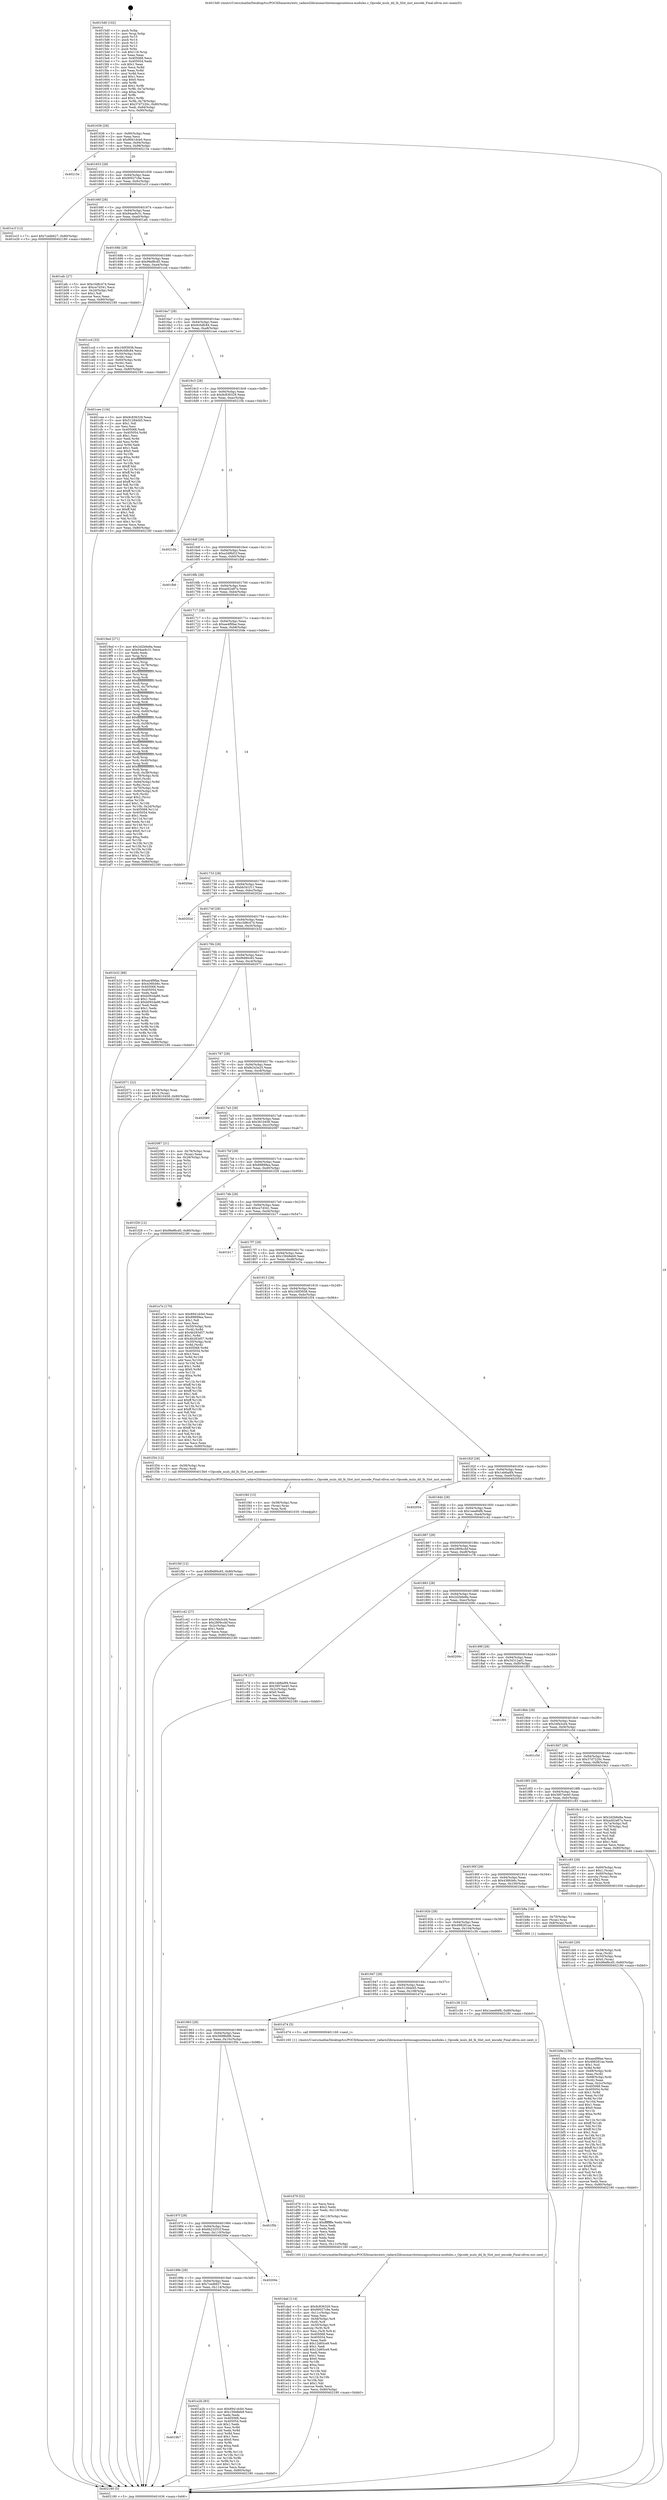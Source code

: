digraph "0x4015d0" {
  label = "0x4015d0 (/mnt/c/Users/mathe/Desktop/tcc/POCII/binaries/extr_radare2librasmarchxtensagnuxtensa-modules.c_Opcode_muls_dd_lh_Slot_inst_encode_Final-ollvm.out::main(0))"
  labelloc = "t"
  node[shape=record]

  Entry [label="",width=0.3,height=0.3,shape=circle,fillcolor=black,style=filled]
  "0x401636" [label="{
     0x401636 [29]\l
     | [instrs]\l
     &nbsp;&nbsp;0x401636 \<+3\>: mov -0x80(%rbp),%eax\l
     &nbsp;&nbsp;0x401639 \<+2\>: mov %eax,%ecx\l
     &nbsp;&nbsp;0x40163b \<+6\>: sub $0x8941dcb0,%ecx\l
     &nbsp;&nbsp;0x401641 \<+6\>: mov %eax,-0x94(%rbp)\l
     &nbsp;&nbsp;0x401647 \<+6\>: mov %ecx,-0x98(%rbp)\l
     &nbsp;&nbsp;0x40164d \<+6\>: je 000000000040215e \<main+0xb8e\>\l
  }"]
  "0x40215e" [label="{
     0x40215e\l
  }", style=dashed]
  "0x401653" [label="{
     0x401653 [28]\l
     | [instrs]\l
     &nbsp;&nbsp;0x401653 \<+5\>: jmp 0000000000401658 \<main+0x88\>\l
     &nbsp;&nbsp;0x401658 \<+6\>: mov -0x94(%rbp),%eax\l
     &nbsp;&nbsp;0x40165e \<+5\>: sub $0x90027c9e,%eax\l
     &nbsp;&nbsp;0x401663 \<+6\>: mov %eax,-0x9c(%rbp)\l
     &nbsp;&nbsp;0x401669 \<+6\>: je 0000000000401e1f \<main+0x84f\>\l
  }"]
  Exit [label="",width=0.3,height=0.3,shape=circle,fillcolor=black,style=filled,peripheries=2]
  "0x401e1f" [label="{
     0x401e1f [12]\l
     | [instrs]\l
     &nbsp;&nbsp;0x401e1f \<+7\>: movl $0x7cedb627,-0x80(%rbp)\l
     &nbsp;&nbsp;0x401e26 \<+5\>: jmp 0000000000402180 \<main+0xbb0\>\l
  }"]
  "0x40166f" [label="{
     0x40166f [28]\l
     | [instrs]\l
     &nbsp;&nbsp;0x40166f \<+5\>: jmp 0000000000401674 \<main+0xa4\>\l
     &nbsp;&nbsp;0x401674 \<+6\>: mov -0x94(%rbp),%eax\l
     &nbsp;&nbsp;0x40167a \<+5\>: sub $0x94ae9c31,%eax\l
     &nbsp;&nbsp;0x40167f \<+6\>: mov %eax,-0xa0(%rbp)\l
     &nbsp;&nbsp;0x401685 \<+6\>: je 0000000000401afc \<main+0x52c\>\l
  }"]
  "0x401f4f" [label="{
     0x401f4f [12]\l
     | [instrs]\l
     &nbsp;&nbsp;0x401f4f \<+7\>: movl $0xf9d90c65,-0x80(%rbp)\l
     &nbsp;&nbsp;0x401f56 \<+5\>: jmp 0000000000402180 \<main+0xbb0\>\l
  }"]
  "0x401afc" [label="{
     0x401afc [27]\l
     | [instrs]\l
     &nbsp;&nbsp;0x401afc \<+5\>: mov $0xc3d8c474,%eax\l
     &nbsp;&nbsp;0x401b01 \<+5\>: mov $0xce7d341,%ecx\l
     &nbsp;&nbsp;0x401b06 \<+3\>: mov -0x2d(%rbp),%dl\l
     &nbsp;&nbsp;0x401b09 \<+3\>: test $0x1,%dl\l
     &nbsp;&nbsp;0x401b0c \<+3\>: cmovne %ecx,%eax\l
     &nbsp;&nbsp;0x401b0f \<+3\>: mov %eax,-0x80(%rbp)\l
     &nbsp;&nbsp;0x401b12 \<+5\>: jmp 0000000000402180 \<main+0xbb0\>\l
  }"]
  "0x40168b" [label="{
     0x40168b [28]\l
     | [instrs]\l
     &nbsp;&nbsp;0x40168b \<+5\>: jmp 0000000000401690 \<main+0xc0\>\l
     &nbsp;&nbsp;0x401690 \<+6\>: mov -0x94(%rbp),%eax\l
     &nbsp;&nbsp;0x401696 \<+5\>: sub $0x96ef6cd5,%eax\l
     &nbsp;&nbsp;0x40169b \<+6\>: mov %eax,-0xa4(%rbp)\l
     &nbsp;&nbsp;0x4016a1 \<+6\>: je 0000000000401ccd \<main+0x6fd\>\l
  }"]
  "0x401f40" [label="{
     0x401f40 [15]\l
     | [instrs]\l
     &nbsp;&nbsp;0x401f40 \<+4\>: mov -0x58(%rbp),%rax\l
     &nbsp;&nbsp;0x401f44 \<+3\>: mov (%rax),%rax\l
     &nbsp;&nbsp;0x401f47 \<+3\>: mov %rax,%rdi\l
     &nbsp;&nbsp;0x401f4a \<+5\>: call 0000000000401030 \<free@plt\>\l
     | [calls]\l
     &nbsp;&nbsp;0x401030 \{1\} (unknown)\l
  }"]
  "0x401ccd" [label="{
     0x401ccd [33]\l
     | [instrs]\l
     &nbsp;&nbsp;0x401ccd \<+5\>: mov $0x160f3938,%eax\l
     &nbsp;&nbsp;0x401cd2 \<+5\>: mov $0x9c0dfc84,%ecx\l
     &nbsp;&nbsp;0x401cd7 \<+4\>: mov -0x50(%rbp),%rdx\l
     &nbsp;&nbsp;0x401cdb \<+2\>: mov (%rdx),%esi\l
     &nbsp;&nbsp;0x401cdd \<+4\>: mov -0x60(%rbp),%rdx\l
     &nbsp;&nbsp;0x401ce1 \<+2\>: cmp (%rdx),%esi\l
     &nbsp;&nbsp;0x401ce3 \<+3\>: cmovl %ecx,%eax\l
     &nbsp;&nbsp;0x401ce6 \<+3\>: mov %eax,-0x80(%rbp)\l
     &nbsp;&nbsp;0x401ce9 \<+5\>: jmp 0000000000402180 \<main+0xbb0\>\l
  }"]
  "0x4016a7" [label="{
     0x4016a7 [28]\l
     | [instrs]\l
     &nbsp;&nbsp;0x4016a7 \<+5\>: jmp 00000000004016ac \<main+0xdc\>\l
     &nbsp;&nbsp;0x4016ac \<+6\>: mov -0x94(%rbp),%eax\l
     &nbsp;&nbsp;0x4016b2 \<+5\>: sub $0x9c0dfc84,%eax\l
     &nbsp;&nbsp;0x4016b7 \<+6\>: mov %eax,-0xa8(%rbp)\l
     &nbsp;&nbsp;0x4016bd \<+6\>: je 0000000000401cee \<main+0x71e\>\l
  }"]
  "0x4019b7" [label="{
     0x4019b7\l
  }", style=dashed]
  "0x401cee" [label="{
     0x401cee [134]\l
     | [instrs]\l
     &nbsp;&nbsp;0x401cee \<+5\>: mov $0x9c836329,%eax\l
     &nbsp;&nbsp;0x401cf3 \<+5\>: mov $0x51284d45,%ecx\l
     &nbsp;&nbsp;0x401cf8 \<+2\>: mov $0x1,%dl\l
     &nbsp;&nbsp;0x401cfa \<+2\>: xor %esi,%esi\l
     &nbsp;&nbsp;0x401cfc \<+7\>: mov 0x405068,%edi\l
     &nbsp;&nbsp;0x401d03 \<+8\>: mov 0x405054,%r8d\l
     &nbsp;&nbsp;0x401d0b \<+3\>: sub $0x1,%esi\l
     &nbsp;&nbsp;0x401d0e \<+3\>: mov %edi,%r9d\l
     &nbsp;&nbsp;0x401d11 \<+3\>: add %esi,%r9d\l
     &nbsp;&nbsp;0x401d14 \<+4\>: imul %r9d,%edi\l
     &nbsp;&nbsp;0x401d18 \<+3\>: and $0x1,%edi\l
     &nbsp;&nbsp;0x401d1b \<+3\>: cmp $0x0,%edi\l
     &nbsp;&nbsp;0x401d1e \<+4\>: sete %r10b\l
     &nbsp;&nbsp;0x401d22 \<+4\>: cmp $0xa,%r8d\l
     &nbsp;&nbsp;0x401d26 \<+4\>: setl %r11b\l
     &nbsp;&nbsp;0x401d2a \<+3\>: mov %r10b,%bl\l
     &nbsp;&nbsp;0x401d2d \<+3\>: xor $0xff,%bl\l
     &nbsp;&nbsp;0x401d30 \<+3\>: mov %r11b,%r14b\l
     &nbsp;&nbsp;0x401d33 \<+4\>: xor $0xff,%r14b\l
     &nbsp;&nbsp;0x401d37 \<+3\>: xor $0x1,%dl\l
     &nbsp;&nbsp;0x401d3a \<+3\>: mov %bl,%r15b\l
     &nbsp;&nbsp;0x401d3d \<+4\>: and $0xff,%r15b\l
     &nbsp;&nbsp;0x401d41 \<+3\>: and %dl,%r10b\l
     &nbsp;&nbsp;0x401d44 \<+3\>: mov %r14b,%r12b\l
     &nbsp;&nbsp;0x401d47 \<+4\>: and $0xff,%r12b\l
     &nbsp;&nbsp;0x401d4b \<+3\>: and %dl,%r11b\l
     &nbsp;&nbsp;0x401d4e \<+3\>: or %r10b,%r15b\l
     &nbsp;&nbsp;0x401d51 \<+3\>: or %r11b,%r12b\l
     &nbsp;&nbsp;0x401d54 \<+3\>: xor %r12b,%r15b\l
     &nbsp;&nbsp;0x401d57 \<+3\>: or %r14b,%bl\l
     &nbsp;&nbsp;0x401d5a \<+3\>: xor $0xff,%bl\l
     &nbsp;&nbsp;0x401d5d \<+3\>: or $0x1,%dl\l
     &nbsp;&nbsp;0x401d60 \<+2\>: and %dl,%bl\l
     &nbsp;&nbsp;0x401d62 \<+3\>: or %bl,%r15b\l
     &nbsp;&nbsp;0x401d65 \<+4\>: test $0x1,%r15b\l
     &nbsp;&nbsp;0x401d69 \<+3\>: cmovne %ecx,%eax\l
     &nbsp;&nbsp;0x401d6c \<+3\>: mov %eax,-0x80(%rbp)\l
     &nbsp;&nbsp;0x401d6f \<+5\>: jmp 0000000000402180 \<main+0xbb0\>\l
  }"]
  "0x4016c3" [label="{
     0x4016c3 [28]\l
     | [instrs]\l
     &nbsp;&nbsp;0x4016c3 \<+5\>: jmp 00000000004016c8 \<main+0xf8\>\l
     &nbsp;&nbsp;0x4016c8 \<+6\>: mov -0x94(%rbp),%eax\l
     &nbsp;&nbsp;0x4016ce \<+5\>: sub $0x9c836329,%eax\l
     &nbsp;&nbsp;0x4016d3 \<+6\>: mov %eax,-0xac(%rbp)\l
     &nbsp;&nbsp;0x4016d9 \<+6\>: je 000000000040210b \<main+0xb3b\>\l
  }"]
  "0x401e2b" [label="{
     0x401e2b [83]\l
     | [instrs]\l
     &nbsp;&nbsp;0x401e2b \<+5\>: mov $0x8941dcb0,%eax\l
     &nbsp;&nbsp;0x401e30 \<+5\>: mov $0x15848eb9,%ecx\l
     &nbsp;&nbsp;0x401e35 \<+2\>: xor %edx,%edx\l
     &nbsp;&nbsp;0x401e37 \<+7\>: mov 0x405068,%esi\l
     &nbsp;&nbsp;0x401e3e \<+7\>: mov 0x405054,%edi\l
     &nbsp;&nbsp;0x401e45 \<+3\>: sub $0x1,%edx\l
     &nbsp;&nbsp;0x401e48 \<+3\>: mov %esi,%r8d\l
     &nbsp;&nbsp;0x401e4b \<+3\>: add %edx,%r8d\l
     &nbsp;&nbsp;0x401e4e \<+4\>: imul %r8d,%esi\l
     &nbsp;&nbsp;0x401e52 \<+3\>: and $0x1,%esi\l
     &nbsp;&nbsp;0x401e55 \<+3\>: cmp $0x0,%esi\l
     &nbsp;&nbsp;0x401e58 \<+4\>: sete %r9b\l
     &nbsp;&nbsp;0x401e5c \<+3\>: cmp $0xa,%edi\l
     &nbsp;&nbsp;0x401e5f \<+4\>: setl %r10b\l
     &nbsp;&nbsp;0x401e63 \<+3\>: mov %r9b,%r11b\l
     &nbsp;&nbsp;0x401e66 \<+3\>: and %r10b,%r11b\l
     &nbsp;&nbsp;0x401e69 \<+3\>: xor %r10b,%r9b\l
     &nbsp;&nbsp;0x401e6c \<+3\>: or %r9b,%r11b\l
     &nbsp;&nbsp;0x401e6f \<+4\>: test $0x1,%r11b\l
     &nbsp;&nbsp;0x401e73 \<+3\>: cmovne %ecx,%eax\l
     &nbsp;&nbsp;0x401e76 \<+3\>: mov %eax,-0x80(%rbp)\l
     &nbsp;&nbsp;0x401e79 \<+5\>: jmp 0000000000402180 \<main+0xbb0\>\l
  }"]
  "0x40210b" [label="{
     0x40210b\l
  }", style=dashed]
  "0x4016df" [label="{
     0x4016df [28]\l
     | [instrs]\l
     &nbsp;&nbsp;0x4016df \<+5\>: jmp 00000000004016e4 \<main+0x114\>\l
     &nbsp;&nbsp;0x4016e4 \<+6\>: mov -0x94(%rbp),%eax\l
     &nbsp;&nbsp;0x4016ea \<+5\>: sub $0xa3d9bf1f,%eax\l
     &nbsp;&nbsp;0x4016ef \<+6\>: mov %eax,-0xb0(%rbp)\l
     &nbsp;&nbsp;0x4016f5 \<+6\>: je 0000000000401fb6 \<main+0x9e6\>\l
  }"]
  "0x40199b" [label="{
     0x40199b [28]\l
     | [instrs]\l
     &nbsp;&nbsp;0x40199b \<+5\>: jmp 00000000004019a0 \<main+0x3d0\>\l
     &nbsp;&nbsp;0x4019a0 \<+6\>: mov -0x94(%rbp),%eax\l
     &nbsp;&nbsp;0x4019a6 \<+5\>: sub $0x7cedb627,%eax\l
     &nbsp;&nbsp;0x4019ab \<+6\>: mov %eax,-0x114(%rbp)\l
     &nbsp;&nbsp;0x4019b1 \<+6\>: je 0000000000401e2b \<main+0x85b\>\l
  }"]
  "0x401fb6" [label="{
     0x401fb6\l
  }", style=dashed]
  "0x4016fb" [label="{
     0x4016fb [28]\l
     | [instrs]\l
     &nbsp;&nbsp;0x4016fb \<+5\>: jmp 0000000000401700 \<main+0x130\>\l
     &nbsp;&nbsp;0x401700 \<+6\>: mov -0x94(%rbp),%eax\l
     &nbsp;&nbsp;0x401706 \<+5\>: sub $0xad42a87a,%eax\l
     &nbsp;&nbsp;0x40170b \<+6\>: mov %eax,-0xb4(%rbp)\l
     &nbsp;&nbsp;0x401711 \<+6\>: je 00000000004019ed \<main+0x41d\>\l
  }"]
  "0x40200e" [label="{
     0x40200e\l
  }", style=dashed]
  "0x4019ed" [label="{
     0x4019ed [271]\l
     | [instrs]\l
     &nbsp;&nbsp;0x4019ed \<+5\>: mov $0x2d2b6e8a,%eax\l
     &nbsp;&nbsp;0x4019f2 \<+5\>: mov $0x94ae9c31,%ecx\l
     &nbsp;&nbsp;0x4019f7 \<+2\>: xor %edx,%edx\l
     &nbsp;&nbsp;0x4019f9 \<+3\>: mov %rsp,%rsi\l
     &nbsp;&nbsp;0x4019fc \<+4\>: add $0xfffffffffffffff0,%rsi\l
     &nbsp;&nbsp;0x401a00 \<+3\>: mov %rsi,%rsp\l
     &nbsp;&nbsp;0x401a03 \<+4\>: mov %rsi,-0x78(%rbp)\l
     &nbsp;&nbsp;0x401a07 \<+3\>: mov %rsp,%rsi\l
     &nbsp;&nbsp;0x401a0a \<+4\>: add $0xfffffffffffffff0,%rsi\l
     &nbsp;&nbsp;0x401a0e \<+3\>: mov %rsi,%rsp\l
     &nbsp;&nbsp;0x401a11 \<+3\>: mov %rsp,%rdi\l
     &nbsp;&nbsp;0x401a14 \<+4\>: add $0xfffffffffffffff0,%rdi\l
     &nbsp;&nbsp;0x401a18 \<+3\>: mov %rdi,%rsp\l
     &nbsp;&nbsp;0x401a1b \<+4\>: mov %rdi,-0x70(%rbp)\l
     &nbsp;&nbsp;0x401a1f \<+3\>: mov %rsp,%rdi\l
     &nbsp;&nbsp;0x401a22 \<+4\>: add $0xfffffffffffffff0,%rdi\l
     &nbsp;&nbsp;0x401a26 \<+3\>: mov %rdi,%rsp\l
     &nbsp;&nbsp;0x401a29 \<+4\>: mov %rdi,-0x68(%rbp)\l
     &nbsp;&nbsp;0x401a2d \<+3\>: mov %rsp,%rdi\l
     &nbsp;&nbsp;0x401a30 \<+4\>: add $0xfffffffffffffff0,%rdi\l
     &nbsp;&nbsp;0x401a34 \<+3\>: mov %rdi,%rsp\l
     &nbsp;&nbsp;0x401a37 \<+4\>: mov %rdi,-0x60(%rbp)\l
     &nbsp;&nbsp;0x401a3b \<+3\>: mov %rsp,%rdi\l
     &nbsp;&nbsp;0x401a3e \<+4\>: add $0xfffffffffffffff0,%rdi\l
     &nbsp;&nbsp;0x401a42 \<+3\>: mov %rdi,%rsp\l
     &nbsp;&nbsp;0x401a45 \<+4\>: mov %rdi,-0x58(%rbp)\l
     &nbsp;&nbsp;0x401a49 \<+3\>: mov %rsp,%rdi\l
     &nbsp;&nbsp;0x401a4c \<+4\>: add $0xfffffffffffffff0,%rdi\l
     &nbsp;&nbsp;0x401a50 \<+3\>: mov %rdi,%rsp\l
     &nbsp;&nbsp;0x401a53 \<+4\>: mov %rdi,-0x50(%rbp)\l
     &nbsp;&nbsp;0x401a57 \<+3\>: mov %rsp,%rdi\l
     &nbsp;&nbsp;0x401a5a \<+4\>: add $0xfffffffffffffff0,%rdi\l
     &nbsp;&nbsp;0x401a5e \<+3\>: mov %rdi,%rsp\l
     &nbsp;&nbsp;0x401a61 \<+4\>: mov %rdi,-0x48(%rbp)\l
     &nbsp;&nbsp;0x401a65 \<+3\>: mov %rsp,%rdi\l
     &nbsp;&nbsp;0x401a68 \<+4\>: add $0xfffffffffffffff0,%rdi\l
     &nbsp;&nbsp;0x401a6c \<+3\>: mov %rdi,%rsp\l
     &nbsp;&nbsp;0x401a6f \<+4\>: mov %rdi,-0x40(%rbp)\l
     &nbsp;&nbsp;0x401a73 \<+3\>: mov %rsp,%rdi\l
     &nbsp;&nbsp;0x401a76 \<+4\>: add $0xfffffffffffffff0,%rdi\l
     &nbsp;&nbsp;0x401a7a \<+3\>: mov %rdi,%rsp\l
     &nbsp;&nbsp;0x401a7d \<+4\>: mov %rdi,-0x38(%rbp)\l
     &nbsp;&nbsp;0x401a81 \<+4\>: mov -0x78(%rbp),%rdi\l
     &nbsp;&nbsp;0x401a85 \<+6\>: movl $0x0,(%rdi)\l
     &nbsp;&nbsp;0x401a8b \<+7\>: mov -0x84(%rbp),%r8d\l
     &nbsp;&nbsp;0x401a92 \<+3\>: mov %r8d,(%rsi)\l
     &nbsp;&nbsp;0x401a95 \<+4\>: mov -0x70(%rbp),%rdi\l
     &nbsp;&nbsp;0x401a99 \<+7\>: mov -0x90(%rbp),%r9\l
     &nbsp;&nbsp;0x401aa0 \<+3\>: mov %r9,(%rdi)\l
     &nbsp;&nbsp;0x401aa3 \<+3\>: cmpl $0x2,(%rsi)\l
     &nbsp;&nbsp;0x401aa6 \<+4\>: setne %r10b\l
     &nbsp;&nbsp;0x401aaa \<+4\>: and $0x1,%r10b\l
     &nbsp;&nbsp;0x401aae \<+4\>: mov %r10b,-0x2d(%rbp)\l
     &nbsp;&nbsp;0x401ab2 \<+8\>: mov 0x405068,%r11d\l
     &nbsp;&nbsp;0x401aba \<+7\>: mov 0x405054,%ebx\l
     &nbsp;&nbsp;0x401ac1 \<+3\>: sub $0x1,%edx\l
     &nbsp;&nbsp;0x401ac4 \<+3\>: mov %r11d,%r14d\l
     &nbsp;&nbsp;0x401ac7 \<+3\>: add %edx,%r14d\l
     &nbsp;&nbsp;0x401aca \<+4\>: imul %r14d,%r11d\l
     &nbsp;&nbsp;0x401ace \<+4\>: and $0x1,%r11d\l
     &nbsp;&nbsp;0x401ad2 \<+4\>: cmp $0x0,%r11d\l
     &nbsp;&nbsp;0x401ad6 \<+4\>: sete %r10b\l
     &nbsp;&nbsp;0x401ada \<+3\>: cmp $0xa,%ebx\l
     &nbsp;&nbsp;0x401add \<+4\>: setl %r15b\l
     &nbsp;&nbsp;0x401ae1 \<+3\>: mov %r10b,%r12b\l
     &nbsp;&nbsp;0x401ae4 \<+3\>: and %r15b,%r12b\l
     &nbsp;&nbsp;0x401ae7 \<+3\>: xor %r15b,%r10b\l
     &nbsp;&nbsp;0x401aea \<+3\>: or %r10b,%r12b\l
     &nbsp;&nbsp;0x401aed \<+4\>: test $0x1,%r12b\l
     &nbsp;&nbsp;0x401af1 \<+3\>: cmovne %ecx,%eax\l
     &nbsp;&nbsp;0x401af4 \<+3\>: mov %eax,-0x80(%rbp)\l
     &nbsp;&nbsp;0x401af7 \<+5\>: jmp 0000000000402180 \<main+0xbb0\>\l
  }"]
  "0x401717" [label="{
     0x401717 [28]\l
     | [instrs]\l
     &nbsp;&nbsp;0x401717 \<+5\>: jmp 000000000040171c \<main+0x14c\>\l
     &nbsp;&nbsp;0x40171c \<+6\>: mov -0x94(%rbp),%eax\l
     &nbsp;&nbsp;0x401722 \<+5\>: sub $0xae4f9fae,%eax\l
     &nbsp;&nbsp;0x401727 \<+6\>: mov %eax,-0xb8(%rbp)\l
     &nbsp;&nbsp;0x40172d \<+6\>: je 00000000004020de \<main+0xb0e\>\l
  }"]
  "0x40197f" [label="{
     0x40197f [28]\l
     | [instrs]\l
     &nbsp;&nbsp;0x40197f \<+5\>: jmp 0000000000401984 \<main+0x3b4\>\l
     &nbsp;&nbsp;0x401984 \<+6\>: mov -0x94(%rbp),%eax\l
     &nbsp;&nbsp;0x40198a \<+5\>: sub $0x6b23251f,%eax\l
     &nbsp;&nbsp;0x40198f \<+6\>: mov %eax,-0x110(%rbp)\l
     &nbsp;&nbsp;0x401995 \<+6\>: je 000000000040200e \<main+0xa3e\>\l
  }"]
  "0x4020de" [label="{
     0x4020de\l
  }", style=dashed]
  "0x401733" [label="{
     0x401733 [28]\l
     | [instrs]\l
     &nbsp;&nbsp;0x401733 \<+5\>: jmp 0000000000401738 \<main+0x168\>\l
     &nbsp;&nbsp;0x401738 \<+6\>: mov -0x94(%rbp),%eax\l
     &nbsp;&nbsp;0x40173e \<+5\>: sub $0xbb341f11,%eax\l
     &nbsp;&nbsp;0x401743 \<+6\>: mov %eax,-0xbc(%rbp)\l
     &nbsp;&nbsp;0x401749 \<+6\>: je 000000000040202d \<main+0xa5d\>\l
  }"]
  "0x401f5b" [label="{
     0x401f5b\l
  }", style=dashed]
  "0x40202d" [label="{
     0x40202d\l
  }", style=dashed]
  "0x40174f" [label="{
     0x40174f [28]\l
     | [instrs]\l
     &nbsp;&nbsp;0x40174f \<+5\>: jmp 0000000000401754 \<main+0x184\>\l
     &nbsp;&nbsp;0x401754 \<+6\>: mov -0x94(%rbp),%eax\l
     &nbsp;&nbsp;0x40175a \<+5\>: sub $0xc3d8c474,%eax\l
     &nbsp;&nbsp;0x40175f \<+6\>: mov %eax,-0xc0(%rbp)\l
     &nbsp;&nbsp;0x401765 \<+6\>: je 0000000000401b32 \<main+0x562\>\l
  }"]
  "0x401dad" [label="{
     0x401dad [114]\l
     | [instrs]\l
     &nbsp;&nbsp;0x401dad \<+5\>: mov $0x9c836329,%ecx\l
     &nbsp;&nbsp;0x401db2 \<+5\>: mov $0x90027c9e,%edx\l
     &nbsp;&nbsp;0x401db7 \<+6\>: mov -0x11c(%rbp),%esi\l
     &nbsp;&nbsp;0x401dbd \<+3\>: imul %eax,%esi\l
     &nbsp;&nbsp;0x401dc0 \<+4\>: mov -0x58(%rbp),%r8\l
     &nbsp;&nbsp;0x401dc4 \<+3\>: mov (%r8),%r8\l
     &nbsp;&nbsp;0x401dc7 \<+4\>: mov -0x50(%rbp),%r9\l
     &nbsp;&nbsp;0x401dcb \<+3\>: movslq (%r9),%r9\l
     &nbsp;&nbsp;0x401dce \<+4\>: mov %esi,(%r8,%r9,4)\l
     &nbsp;&nbsp;0x401dd2 \<+7\>: mov 0x405068,%eax\l
     &nbsp;&nbsp;0x401dd9 \<+7\>: mov 0x405054,%esi\l
     &nbsp;&nbsp;0x401de0 \<+2\>: mov %eax,%edi\l
     &nbsp;&nbsp;0x401de2 \<+6\>: sub $0x12d65ce9,%edi\l
     &nbsp;&nbsp;0x401de8 \<+3\>: sub $0x1,%edi\l
     &nbsp;&nbsp;0x401deb \<+6\>: add $0x12d65ce9,%edi\l
     &nbsp;&nbsp;0x401df1 \<+3\>: imul %edi,%eax\l
     &nbsp;&nbsp;0x401df4 \<+3\>: and $0x1,%eax\l
     &nbsp;&nbsp;0x401df7 \<+3\>: cmp $0x0,%eax\l
     &nbsp;&nbsp;0x401dfa \<+4\>: sete %r10b\l
     &nbsp;&nbsp;0x401dfe \<+3\>: cmp $0xa,%esi\l
     &nbsp;&nbsp;0x401e01 \<+4\>: setl %r11b\l
     &nbsp;&nbsp;0x401e05 \<+3\>: mov %r10b,%bl\l
     &nbsp;&nbsp;0x401e08 \<+3\>: and %r11b,%bl\l
     &nbsp;&nbsp;0x401e0b \<+3\>: xor %r11b,%r10b\l
     &nbsp;&nbsp;0x401e0e \<+3\>: or %r10b,%bl\l
     &nbsp;&nbsp;0x401e11 \<+3\>: test $0x1,%bl\l
     &nbsp;&nbsp;0x401e14 \<+3\>: cmovne %edx,%ecx\l
     &nbsp;&nbsp;0x401e17 \<+3\>: mov %ecx,-0x80(%rbp)\l
     &nbsp;&nbsp;0x401e1a \<+5\>: jmp 0000000000402180 \<main+0xbb0\>\l
  }"]
  "0x401b32" [label="{
     0x401b32 [88]\l
     | [instrs]\l
     &nbsp;&nbsp;0x401b32 \<+5\>: mov $0xae4f9fae,%eax\l
     &nbsp;&nbsp;0x401b37 \<+5\>: mov $0x436fcb6c,%ecx\l
     &nbsp;&nbsp;0x401b3c \<+7\>: mov 0x405068,%edx\l
     &nbsp;&nbsp;0x401b43 \<+7\>: mov 0x405054,%esi\l
     &nbsp;&nbsp;0x401b4a \<+2\>: mov %edx,%edi\l
     &nbsp;&nbsp;0x401b4c \<+6\>: add $0xb092da96,%edi\l
     &nbsp;&nbsp;0x401b52 \<+3\>: sub $0x1,%edi\l
     &nbsp;&nbsp;0x401b55 \<+6\>: sub $0xb092da96,%edi\l
     &nbsp;&nbsp;0x401b5b \<+3\>: imul %edi,%edx\l
     &nbsp;&nbsp;0x401b5e \<+3\>: and $0x1,%edx\l
     &nbsp;&nbsp;0x401b61 \<+3\>: cmp $0x0,%edx\l
     &nbsp;&nbsp;0x401b64 \<+4\>: sete %r8b\l
     &nbsp;&nbsp;0x401b68 \<+3\>: cmp $0xa,%esi\l
     &nbsp;&nbsp;0x401b6b \<+4\>: setl %r9b\l
     &nbsp;&nbsp;0x401b6f \<+3\>: mov %r8b,%r10b\l
     &nbsp;&nbsp;0x401b72 \<+3\>: and %r9b,%r10b\l
     &nbsp;&nbsp;0x401b75 \<+3\>: xor %r9b,%r8b\l
     &nbsp;&nbsp;0x401b78 \<+3\>: or %r8b,%r10b\l
     &nbsp;&nbsp;0x401b7b \<+4\>: test $0x1,%r10b\l
     &nbsp;&nbsp;0x401b7f \<+3\>: cmovne %ecx,%eax\l
     &nbsp;&nbsp;0x401b82 \<+3\>: mov %eax,-0x80(%rbp)\l
     &nbsp;&nbsp;0x401b85 \<+5\>: jmp 0000000000402180 \<main+0xbb0\>\l
  }"]
  "0x40176b" [label="{
     0x40176b [28]\l
     | [instrs]\l
     &nbsp;&nbsp;0x40176b \<+5\>: jmp 0000000000401770 \<main+0x1a0\>\l
     &nbsp;&nbsp;0x401770 \<+6\>: mov -0x94(%rbp),%eax\l
     &nbsp;&nbsp;0x401776 \<+5\>: sub $0xf9d90c65,%eax\l
     &nbsp;&nbsp;0x40177b \<+6\>: mov %eax,-0xc4(%rbp)\l
     &nbsp;&nbsp;0x401781 \<+6\>: je 0000000000402071 \<main+0xaa1\>\l
  }"]
  "0x401d79" [label="{
     0x401d79 [52]\l
     | [instrs]\l
     &nbsp;&nbsp;0x401d79 \<+2\>: xor %ecx,%ecx\l
     &nbsp;&nbsp;0x401d7b \<+5\>: mov $0x2,%edx\l
     &nbsp;&nbsp;0x401d80 \<+6\>: mov %edx,-0x118(%rbp)\l
     &nbsp;&nbsp;0x401d86 \<+1\>: cltd\l
     &nbsp;&nbsp;0x401d87 \<+6\>: mov -0x118(%rbp),%esi\l
     &nbsp;&nbsp;0x401d8d \<+2\>: idiv %esi\l
     &nbsp;&nbsp;0x401d8f \<+6\>: imul $0xfffffffe,%edx,%edx\l
     &nbsp;&nbsp;0x401d95 \<+2\>: mov %ecx,%edi\l
     &nbsp;&nbsp;0x401d97 \<+2\>: sub %edx,%edi\l
     &nbsp;&nbsp;0x401d99 \<+2\>: mov %ecx,%edx\l
     &nbsp;&nbsp;0x401d9b \<+3\>: sub $0x1,%edx\l
     &nbsp;&nbsp;0x401d9e \<+2\>: add %edx,%edi\l
     &nbsp;&nbsp;0x401da0 \<+2\>: sub %edi,%ecx\l
     &nbsp;&nbsp;0x401da2 \<+6\>: mov %ecx,-0x11c(%rbp)\l
     &nbsp;&nbsp;0x401da8 \<+5\>: call 0000000000401160 \<next_i\>\l
     | [calls]\l
     &nbsp;&nbsp;0x401160 \{1\} (/mnt/c/Users/mathe/Desktop/tcc/POCII/binaries/extr_radare2librasmarchxtensagnuxtensa-modules.c_Opcode_muls_dd_lh_Slot_inst_encode_Final-ollvm.out::next_i)\l
  }"]
  "0x402071" [label="{
     0x402071 [22]\l
     | [instrs]\l
     &nbsp;&nbsp;0x402071 \<+4\>: mov -0x78(%rbp),%rax\l
     &nbsp;&nbsp;0x402075 \<+6\>: movl $0x0,(%rax)\l
     &nbsp;&nbsp;0x40207b \<+7\>: movl $0x3610458,-0x80(%rbp)\l
     &nbsp;&nbsp;0x402082 \<+5\>: jmp 0000000000402180 \<main+0xbb0\>\l
  }"]
  "0x401787" [label="{
     0x401787 [28]\l
     | [instrs]\l
     &nbsp;&nbsp;0x401787 \<+5\>: jmp 000000000040178c \<main+0x1bc\>\l
     &nbsp;&nbsp;0x40178c \<+6\>: mov -0x94(%rbp),%eax\l
     &nbsp;&nbsp;0x401792 \<+5\>: sub $0xfe243e25,%eax\l
     &nbsp;&nbsp;0x401797 \<+6\>: mov %eax,-0xc8(%rbp)\l
     &nbsp;&nbsp;0x40179d \<+6\>: je 0000000000402060 \<main+0xa90\>\l
  }"]
  "0x401963" [label="{
     0x401963 [28]\l
     | [instrs]\l
     &nbsp;&nbsp;0x401963 \<+5\>: jmp 0000000000401968 \<main+0x398\>\l
     &nbsp;&nbsp;0x401968 \<+6\>: mov -0x94(%rbp),%eax\l
     &nbsp;&nbsp;0x40196e \<+5\>: sub $0x569f8d96,%eax\l
     &nbsp;&nbsp;0x401973 \<+6\>: mov %eax,-0x10c(%rbp)\l
     &nbsp;&nbsp;0x401979 \<+6\>: je 0000000000401f5b \<main+0x98b\>\l
  }"]
  "0x402060" [label="{
     0x402060\l
  }", style=dashed]
  "0x4017a3" [label="{
     0x4017a3 [28]\l
     | [instrs]\l
     &nbsp;&nbsp;0x4017a3 \<+5\>: jmp 00000000004017a8 \<main+0x1d8\>\l
     &nbsp;&nbsp;0x4017a8 \<+6\>: mov -0x94(%rbp),%eax\l
     &nbsp;&nbsp;0x4017ae \<+5\>: sub $0x3610458,%eax\l
     &nbsp;&nbsp;0x4017b3 \<+6\>: mov %eax,-0xcc(%rbp)\l
     &nbsp;&nbsp;0x4017b9 \<+6\>: je 0000000000402087 \<main+0xab7\>\l
  }"]
  "0x401d74" [label="{
     0x401d74 [5]\l
     | [instrs]\l
     &nbsp;&nbsp;0x401d74 \<+5\>: call 0000000000401160 \<next_i\>\l
     | [calls]\l
     &nbsp;&nbsp;0x401160 \{1\} (/mnt/c/Users/mathe/Desktop/tcc/POCII/binaries/extr_radare2librasmarchxtensagnuxtensa-modules.c_Opcode_muls_dd_lh_Slot_inst_encode_Final-ollvm.out::next_i)\l
  }"]
  "0x402087" [label="{
     0x402087 [21]\l
     | [instrs]\l
     &nbsp;&nbsp;0x402087 \<+4\>: mov -0x78(%rbp),%rax\l
     &nbsp;&nbsp;0x40208b \<+2\>: mov (%rax),%eax\l
     &nbsp;&nbsp;0x40208d \<+4\>: lea -0x28(%rbp),%rsp\l
     &nbsp;&nbsp;0x402091 \<+1\>: pop %rbx\l
     &nbsp;&nbsp;0x402092 \<+2\>: pop %r12\l
     &nbsp;&nbsp;0x402094 \<+2\>: pop %r13\l
     &nbsp;&nbsp;0x402096 \<+2\>: pop %r14\l
     &nbsp;&nbsp;0x402098 \<+2\>: pop %r15\l
     &nbsp;&nbsp;0x40209a \<+1\>: pop %rbp\l
     &nbsp;&nbsp;0x40209b \<+1\>: ret\l
  }"]
  "0x4017bf" [label="{
     0x4017bf [28]\l
     | [instrs]\l
     &nbsp;&nbsp;0x4017bf \<+5\>: jmp 00000000004017c4 \<main+0x1f4\>\l
     &nbsp;&nbsp;0x4017c4 \<+6\>: mov -0x94(%rbp),%eax\l
     &nbsp;&nbsp;0x4017ca \<+5\>: sub $0x89899ea,%eax\l
     &nbsp;&nbsp;0x4017cf \<+6\>: mov %eax,-0xd0(%rbp)\l
     &nbsp;&nbsp;0x4017d5 \<+6\>: je 0000000000401f28 \<main+0x958\>\l
  }"]
  "0x401cb0" [label="{
     0x401cb0 [29]\l
     | [instrs]\l
     &nbsp;&nbsp;0x401cb0 \<+4\>: mov -0x58(%rbp),%rdi\l
     &nbsp;&nbsp;0x401cb4 \<+3\>: mov %rax,(%rdi)\l
     &nbsp;&nbsp;0x401cb7 \<+4\>: mov -0x50(%rbp),%rax\l
     &nbsp;&nbsp;0x401cbb \<+6\>: movl $0x0,(%rax)\l
     &nbsp;&nbsp;0x401cc1 \<+7\>: movl $0x96ef6cd5,-0x80(%rbp)\l
     &nbsp;&nbsp;0x401cc8 \<+5\>: jmp 0000000000402180 \<main+0xbb0\>\l
  }"]
  "0x401f28" [label="{
     0x401f28 [12]\l
     | [instrs]\l
     &nbsp;&nbsp;0x401f28 \<+7\>: movl $0x96ef6cd5,-0x80(%rbp)\l
     &nbsp;&nbsp;0x401f2f \<+5\>: jmp 0000000000402180 \<main+0xbb0\>\l
  }"]
  "0x4017db" [label="{
     0x4017db [28]\l
     | [instrs]\l
     &nbsp;&nbsp;0x4017db \<+5\>: jmp 00000000004017e0 \<main+0x210\>\l
     &nbsp;&nbsp;0x4017e0 \<+6\>: mov -0x94(%rbp),%eax\l
     &nbsp;&nbsp;0x4017e6 \<+5\>: sub $0xce7d341,%eax\l
     &nbsp;&nbsp;0x4017eb \<+6\>: mov %eax,-0xd4(%rbp)\l
     &nbsp;&nbsp;0x4017f1 \<+6\>: je 0000000000401b17 \<main+0x547\>\l
  }"]
  "0x401947" [label="{
     0x401947 [28]\l
     | [instrs]\l
     &nbsp;&nbsp;0x401947 \<+5\>: jmp 000000000040194c \<main+0x37c\>\l
     &nbsp;&nbsp;0x40194c \<+6\>: mov -0x94(%rbp),%eax\l
     &nbsp;&nbsp;0x401952 \<+5\>: sub $0x51284d45,%eax\l
     &nbsp;&nbsp;0x401957 \<+6\>: mov %eax,-0x108(%rbp)\l
     &nbsp;&nbsp;0x40195d \<+6\>: je 0000000000401d74 \<main+0x7a4\>\l
  }"]
  "0x401b17" [label="{
     0x401b17\l
  }", style=dashed]
  "0x4017f7" [label="{
     0x4017f7 [28]\l
     | [instrs]\l
     &nbsp;&nbsp;0x4017f7 \<+5\>: jmp 00000000004017fc \<main+0x22c\>\l
     &nbsp;&nbsp;0x4017fc \<+6\>: mov -0x94(%rbp),%eax\l
     &nbsp;&nbsp;0x401802 \<+5\>: sub $0x15848eb9,%eax\l
     &nbsp;&nbsp;0x401807 \<+6\>: mov %eax,-0xd8(%rbp)\l
     &nbsp;&nbsp;0x40180d \<+6\>: je 0000000000401e7e \<main+0x8ae\>\l
  }"]
  "0x401c36" [label="{
     0x401c36 [12]\l
     | [instrs]\l
     &nbsp;&nbsp;0x401c36 \<+7\>: movl $0x1eee84f6,-0x80(%rbp)\l
     &nbsp;&nbsp;0x401c3d \<+5\>: jmp 0000000000402180 \<main+0xbb0\>\l
  }"]
  "0x401e7e" [label="{
     0x401e7e [170]\l
     | [instrs]\l
     &nbsp;&nbsp;0x401e7e \<+5\>: mov $0x8941dcb0,%eax\l
     &nbsp;&nbsp;0x401e83 \<+5\>: mov $0x89899ea,%ecx\l
     &nbsp;&nbsp;0x401e88 \<+2\>: mov $0x1,%dl\l
     &nbsp;&nbsp;0x401e8a \<+2\>: xor %esi,%esi\l
     &nbsp;&nbsp;0x401e8c \<+4\>: mov -0x50(%rbp),%rdi\l
     &nbsp;&nbsp;0x401e90 \<+3\>: mov (%rdi),%r8d\l
     &nbsp;&nbsp;0x401e93 \<+7\>: add $0x4b283d57,%r8d\l
     &nbsp;&nbsp;0x401e9a \<+4\>: add $0x1,%r8d\l
     &nbsp;&nbsp;0x401e9e \<+7\>: sub $0x4b283d57,%r8d\l
     &nbsp;&nbsp;0x401ea5 \<+4\>: mov -0x50(%rbp),%rdi\l
     &nbsp;&nbsp;0x401ea9 \<+3\>: mov %r8d,(%rdi)\l
     &nbsp;&nbsp;0x401eac \<+8\>: mov 0x405068,%r8d\l
     &nbsp;&nbsp;0x401eb4 \<+8\>: mov 0x405054,%r9d\l
     &nbsp;&nbsp;0x401ebc \<+3\>: sub $0x1,%esi\l
     &nbsp;&nbsp;0x401ebf \<+3\>: mov %r8d,%r10d\l
     &nbsp;&nbsp;0x401ec2 \<+3\>: add %esi,%r10d\l
     &nbsp;&nbsp;0x401ec5 \<+4\>: imul %r10d,%r8d\l
     &nbsp;&nbsp;0x401ec9 \<+4\>: and $0x1,%r8d\l
     &nbsp;&nbsp;0x401ecd \<+4\>: cmp $0x0,%r8d\l
     &nbsp;&nbsp;0x401ed1 \<+4\>: sete %r11b\l
     &nbsp;&nbsp;0x401ed5 \<+4\>: cmp $0xa,%r9d\l
     &nbsp;&nbsp;0x401ed9 \<+3\>: setl %bl\l
     &nbsp;&nbsp;0x401edc \<+3\>: mov %r11b,%r14b\l
     &nbsp;&nbsp;0x401edf \<+4\>: xor $0xff,%r14b\l
     &nbsp;&nbsp;0x401ee3 \<+3\>: mov %bl,%r15b\l
     &nbsp;&nbsp;0x401ee6 \<+4\>: xor $0xff,%r15b\l
     &nbsp;&nbsp;0x401eea \<+3\>: xor $0x1,%dl\l
     &nbsp;&nbsp;0x401eed \<+3\>: mov %r14b,%r12b\l
     &nbsp;&nbsp;0x401ef0 \<+4\>: and $0xff,%r12b\l
     &nbsp;&nbsp;0x401ef4 \<+3\>: and %dl,%r11b\l
     &nbsp;&nbsp;0x401ef7 \<+3\>: mov %r15b,%r13b\l
     &nbsp;&nbsp;0x401efa \<+4\>: and $0xff,%r13b\l
     &nbsp;&nbsp;0x401efe \<+2\>: and %dl,%bl\l
     &nbsp;&nbsp;0x401f00 \<+3\>: or %r11b,%r12b\l
     &nbsp;&nbsp;0x401f03 \<+3\>: or %bl,%r13b\l
     &nbsp;&nbsp;0x401f06 \<+3\>: xor %r13b,%r12b\l
     &nbsp;&nbsp;0x401f09 \<+3\>: or %r15b,%r14b\l
     &nbsp;&nbsp;0x401f0c \<+4\>: xor $0xff,%r14b\l
     &nbsp;&nbsp;0x401f10 \<+3\>: or $0x1,%dl\l
     &nbsp;&nbsp;0x401f13 \<+3\>: and %dl,%r14b\l
     &nbsp;&nbsp;0x401f16 \<+3\>: or %r14b,%r12b\l
     &nbsp;&nbsp;0x401f19 \<+4\>: test $0x1,%r12b\l
     &nbsp;&nbsp;0x401f1d \<+3\>: cmovne %ecx,%eax\l
     &nbsp;&nbsp;0x401f20 \<+3\>: mov %eax,-0x80(%rbp)\l
     &nbsp;&nbsp;0x401f23 \<+5\>: jmp 0000000000402180 \<main+0xbb0\>\l
  }"]
  "0x401813" [label="{
     0x401813 [28]\l
     | [instrs]\l
     &nbsp;&nbsp;0x401813 \<+5\>: jmp 0000000000401818 \<main+0x248\>\l
     &nbsp;&nbsp;0x401818 \<+6\>: mov -0x94(%rbp),%eax\l
     &nbsp;&nbsp;0x40181e \<+5\>: sub $0x160f3938,%eax\l
     &nbsp;&nbsp;0x401823 \<+6\>: mov %eax,-0xdc(%rbp)\l
     &nbsp;&nbsp;0x401829 \<+6\>: je 0000000000401f34 \<main+0x964\>\l
  }"]
  "0x401b9a" [label="{
     0x401b9a [156]\l
     | [instrs]\l
     &nbsp;&nbsp;0x401b9a \<+5\>: mov $0xae4f9fae,%ecx\l
     &nbsp;&nbsp;0x401b9f \<+5\>: mov $0x498281ae,%edx\l
     &nbsp;&nbsp;0x401ba4 \<+3\>: mov $0x1,%sil\l
     &nbsp;&nbsp;0x401ba7 \<+3\>: xor %r8d,%r8d\l
     &nbsp;&nbsp;0x401baa \<+4\>: mov -0x68(%rbp),%rdi\l
     &nbsp;&nbsp;0x401bae \<+2\>: mov %eax,(%rdi)\l
     &nbsp;&nbsp;0x401bb0 \<+4\>: mov -0x68(%rbp),%rdi\l
     &nbsp;&nbsp;0x401bb4 \<+2\>: mov (%rdi),%eax\l
     &nbsp;&nbsp;0x401bb6 \<+3\>: mov %eax,-0x2c(%rbp)\l
     &nbsp;&nbsp;0x401bb9 \<+7\>: mov 0x405068,%eax\l
     &nbsp;&nbsp;0x401bc0 \<+8\>: mov 0x405054,%r9d\l
     &nbsp;&nbsp;0x401bc8 \<+4\>: sub $0x1,%r8d\l
     &nbsp;&nbsp;0x401bcc \<+3\>: mov %eax,%r10d\l
     &nbsp;&nbsp;0x401bcf \<+3\>: add %r8d,%r10d\l
     &nbsp;&nbsp;0x401bd2 \<+4\>: imul %r10d,%eax\l
     &nbsp;&nbsp;0x401bd6 \<+3\>: and $0x1,%eax\l
     &nbsp;&nbsp;0x401bd9 \<+3\>: cmp $0x0,%eax\l
     &nbsp;&nbsp;0x401bdc \<+4\>: sete %r11b\l
     &nbsp;&nbsp;0x401be0 \<+4\>: cmp $0xa,%r9d\l
     &nbsp;&nbsp;0x401be4 \<+3\>: setl %bl\l
     &nbsp;&nbsp;0x401be7 \<+3\>: mov %r11b,%r14b\l
     &nbsp;&nbsp;0x401bea \<+4\>: xor $0xff,%r14b\l
     &nbsp;&nbsp;0x401bee \<+3\>: mov %bl,%r15b\l
     &nbsp;&nbsp;0x401bf1 \<+4\>: xor $0xff,%r15b\l
     &nbsp;&nbsp;0x401bf5 \<+4\>: xor $0x1,%sil\l
     &nbsp;&nbsp;0x401bf9 \<+3\>: mov %r14b,%r12b\l
     &nbsp;&nbsp;0x401bfc \<+4\>: and $0xff,%r12b\l
     &nbsp;&nbsp;0x401c00 \<+3\>: and %sil,%r11b\l
     &nbsp;&nbsp;0x401c03 \<+3\>: mov %r15b,%r13b\l
     &nbsp;&nbsp;0x401c06 \<+4\>: and $0xff,%r13b\l
     &nbsp;&nbsp;0x401c0a \<+3\>: and %sil,%bl\l
     &nbsp;&nbsp;0x401c0d \<+3\>: or %r11b,%r12b\l
     &nbsp;&nbsp;0x401c10 \<+3\>: or %bl,%r13b\l
     &nbsp;&nbsp;0x401c13 \<+3\>: xor %r13b,%r12b\l
     &nbsp;&nbsp;0x401c16 \<+3\>: or %r15b,%r14b\l
     &nbsp;&nbsp;0x401c19 \<+4\>: xor $0xff,%r14b\l
     &nbsp;&nbsp;0x401c1d \<+4\>: or $0x1,%sil\l
     &nbsp;&nbsp;0x401c21 \<+3\>: and %sil,%r14b\l
     &nbsp;&nbsp;0x401c24 \<+3\>: or %r14b,%r12b\l
     &nbsp;&nbsp;0x401c27 \<+4\>: test $0x1,%r12b\l
     &nbsp;&nbsp;0x401c2b \<+3\>: cmovne %edx,%ecx\l
     &nbsp;&nbsp;0x401c2e \<+3\>: mov %ecx,-0x80(%rbp)\l
     &nbsp;&nbsp;0x401c31 \<+5\>: jmp 0000000000402180 \<main+0xbb0\>\l
  }"]
  "0x401f34" [label="{
     0x401f34 [12]\l
     | [instrs]\l
     &nbsp;&nbsp;0x401f34 \<+4\>: mov -0x58(%rbp),%rax\l
     &nbsp;&nbsp;0x401f38 \<+3\>: mov (%rax),%rdi\l
     &nbsp;&nbsp;0x401f3b \<+5\>: call 00000000004015b0 \<Opcode_muls_dd_lh_Slot_inst_encode\>\l
     | [calls]\l
     &nbsp;&nbsp;0x4015b0 \{1\} (/mnt/c/Users/mathe/Desktop/tcc/POCII/binaries/extr_radare2librasmarchxtensagnuxtensa-modules.c_Opcode_muls_dd_lh_Slot_inst_encode_Final-ollvm.out::Opcode_muls_dd_lh_Slot_inst_encode)\l
  }"]
  "0x40182f" [label="{
     0x40182f [28]\l
     | [instrs]\l
     &nbsp;&nbsp;0x40182f \<+5\>: jmp 0000000000401834 \<main+0x264\>\l
     &nbsp;&nbsp;0x401834 \<+6\>: mov -0x94(%rbp),%eax\l
     &nbsp;&nbsp;0x40183a \<+5\>: sub $0x1eb6adf4,%eax\l
     &nbsp;&nbsp;0x40183f \<+6\>: mov %eax,-0xe0(%rbp)\l
     &nbsp;&nbsp;0x401845 \<+6\>: je 0000000000402054 \<main+0xa84\>\l
  }"]
  "0x40192b" [label="{
     0x40192b [28]\l
     | [instrs]\l
     &nbsp;&nbsp;0x40192b \<+5\>: jmp 0000000000401930 \<main+0x360\>\l
     &nbsp;&nbsp;0x401930 \<+6\>: mov -0x94(%rbp),%eax\l
     &nbsp;&nbsp;0x401936 \<+5\>: sub $0x498281ae,%eax\l
     &nbsp;&nbsp;0x40193b \<+6\>: mov %eax,-0x104(%rbp)\l
     &nbsp;&nbsp;0x401941 \<+6\>: je 0000000000401c36 \<main+0x666\>\l
  }"]
  "0x402054" [label="{
     0x402054\l
  }", style=dashed]
  "0x40184b" [label="{
     0x40184b [28]\l
     | [instrs]\l
     &nbsp;&nbsp;0x40184b \<+5\>: jmp 0000000000401850 \<main+0x280\>\l
     &nbsp;&nbsp;0x401850 \<+6\>: mov -0x94(%rbp),%eax\l
     &nbsp;&nbsp;0x401856 \<+5\>: sub $0x1eee84f6,%eax\l
     &nbsp;&nbsp;0x40185b \<+6\>: mov %eax,-0xe4(%rbp)\l
     &nbsp;&nbsp;0x401861 \<+6\>: je 0000000000401c42 \<main+0x672\>\l
  }"]
  "0x401b8a" [label="{
     0x401b8a [16]\l
     | [instrs]\l
     &nbsp;&nbsp;0x401b8a \<+4\>: mov -0x70(%rbp),%rax\l
     &nbsp;&nbsp;0x401b8e \<+3\>: mov (%rax),%rax\l
     &nbsp;&nbsp;0x401b91 \<+4\>: mov 0x8(%rax),%rdi\l
     &nbsp;&nbsp;0x401b95 \<+5\>: call 0000000000401060 \<atoi@plt\>\l
     | [calls]\l
     &nbsp;&nbsp;0x401060 \{1\} (unknown)\l
  }"]
  "0x401c42" [label="{
     0x401c42 [27]\l
     | [instrs]\l
     &nbsp;&nbsp;0x401c42 \<+5\>: mov $0x34fa3cd4,%eax\l
     &nbsp;&nbsp;0x401c47 \<+5\>: mov $0x2809ccbf,%ecx\l
     &nbsp;&nbsp;0x401c4c \<+3\>: mov -0x2c(%rbp),%edx\l
     &nbsp;&nbsp;0x401c4f \<+3\>: cmp $0x1,%edx\l
     &nbsp;&nbsp;0x401c52 \<+3\>: cmovl %ecx,%eax\l
     &nbsp;&nbsp;0x401c55 \<+3\>: mov %eax,-0x80(%rbp)\l
     &nbsp;&nbsp;0x401c58 \<+5\>: jmp 0000000000402180 \<main+0xbb0\>\l
  }"]
  "0x401867" [label="{
     0x401867 [28]\l
     | [instrs]\l
     &nbsp;&nbsp;0x401867 \<+5\>: jmp 000000000040186c \<main+0x29c\>\l
     &nbsp;&nbsp;0x40186c \<+6\>: mov -0x94(%rbp),%eax\l
     &nbsp;&nbsp;0x401872 \<+5\>: sub $0x2809ccbf,%eax\l
     &nbsp;&nbsp;0x401877 \<+6\>: mov %eax,-0xe8(%rbp)\l
     &nbsp;&nbsp;0x40187d \<+6\>: je 0000000000401c78 \<main+0x6a8\>\l
  }"]
  "0x40190f" [label="{
     0x40190f [28]\l
     | [instrs]\l
     &nbsp;&nbsp;0x40190f \<+5\>: jmp 0000000000401914 \<main+0x344\>\l
     &nbsp;&nbsp;0x401914 \<+6\>: mov -0x94(%rbp),%eax\l
     &nbsp;&nbsp;0x40191a \<+5\>: sub $0x436fcb6c,%eax\l
     &nbsp;&nbsp;0x40191f \<+6\>: mov %eax,-0x100(%rbp)\l
     &nbsp;&nbsp;0x401925 \<+6\>: je 0000000000401b8a \<main+0x5ba\>\l
  }"]
  "0x401c78" [label="{
     0x401c78 [27]\l
     | [instrs]\l
     &nbsp;&nbsp;0x401c78 \<+5\>: mov $0x1eb6adf4,%eax\l
     &nbsp;&nbsp;0x401c7d \<+5\>: mov $0x3957ee40,%ecx\l
     &nbsp;&nbsp;0x401c82 \<+3\>: mov -0x2c(%rbp),%edx\l
     &nbsp;&nbsp;0x401c85 \<+3\>: cmp $0x0,%edx\l
     &nbsp;&nbsp;0x401c88 \<+3\>: cmove %ecx,%eax\l
     &nbsp;&nbsp;0x401c8b \<+3\>: mov %eax,-0x80(%rbp)\l
     &nbsp;&nbsp;0x401c8e \<+5\>: jmp 0000000000402180 \<main+0xbb0\>\l
  }"]
  "0x401883" [label="{
     0x401883 [28]\l
     | [instrs]\l
     &nbsp;&nbsp;0x401883 \<+5\>: jmp 0000000000401888 \<main+0x2b8\>\l
     &nbsp;&nbsp;0x401888 \<+6\>: mov -0x94(%rbp),%eax\l
     &nbsp;&nbsp;0x40188e \<+5\>: sub $0x2d2b6e8a,%eax\l
     &nbsp;&nbsp;0x401893 \<+6\>: mov %eax,-0xec(%rbp)\l
     &nbsp;&nbsp;0x401899 \<+6\>: je 000000000040209c \<main+0xacc\>\l
  }"]
  "0x401c93" [label="{
     0x401c93 [29]\l
     | [instrs]\l
     &nbsp;&nbsp;0x401c93 \<+4\>: mov -0x60(%rbp),%rax\l
     &nbsp;&nbsp;0x401c97 \<+6\>: movl $0x1,(%rax)\l
     &nbsp;&nbsp;0x401c9d \<+4\>: mov -0x60(%rbp),%rax\l
     &nbsp;&nbsp;0x401ca1 \<+3\>: movslq (%rax),%rax\l
     &nbsp;&nbsp;0x401ca4 \<+4\>: shl $0x2,%rax\l
     &nbsp;&nbsp;0x401ca8 \<+3\>: mov %rax,%rdi\l
     &nbsp;&nbsp;0x401cab \<+5\>: call 0000000000401050 \<malloc@plt\>\l
     | [calls]\l
     &nbsp;&nbsp;0x401050 \{1\} (unknown)\l
  }"]
  "0x40209c" [label="{
     0x40209c\l
  }", style=dashed]
  "0x40189f" [label="{
     0x40189f [28]\l
     | [instrs]\l
     &nbsp;&nbsp;0x40189f \<+5\>: jmp 00000000004018a4 \<main+0x2d4\>\l
     &nbsp;&nbsp;0x4018a4 \<+6\>: mov -0x94(%rbp),%eax\l
     &nbsp;&nbsp;0x4018aa \<+5\>: sub $0x34312ad1,%eax\l
     &nbsp;&nbsp;0x4018af \<+6\>: mov %eax,-0xf0(%rbp)\l
     &nbsp;&nbsp;0x4018b5 \<+6\>: je 0000000000401f95 \<main+0x9c5\>\l
  }"]
  "0x4015d0" [label="{
     0x4015d0 [102]\l
     | [instrs]\l
     &nbsp;&nbsp;0x4015d0 \<+1\>: push %rbp\l
     &nbsp;&nbsp;0x4015d1 \<+3\>: mov %rsp,%rbp\l
     &nbsp;&nbsp;0x4015d4 \<+2\>: push %r15\l
     &nbsp;&nbsp;0x4015d6 \<+2\>: push %r14\l
     &nbsp;&nbsp;0x4015d8 \<+2\>: push %r13\l
     &nbsp;&nbsp;0x4015da \<+2\>: push %r12\l
     &nbsp;&nbsp;0x4015dc \<+1\>: push %rbx\l
     &nbsp;&nbsp;0x4015dd \<+7\>: sub $0x118,%rsp\l
     &nbsp;&nbsp;0x4015e4 \<+2\>: xor %eax,%eax\l
     &nbsp;&nbsp;0x4015e6 \<+7\>: mov 0x405068,%ecx\l
     &nbsp;&nbsp;0x4015ed \<+7\>: mov 0x405054,%edx\l
     &nbsp;&nbsp;0x4015f4 \<+3\>: sub $0x1,%eax\l
     &nbsp;&nbsp;0x4015f7 \<+3\>: mov %ecx,%r8d\l
     &nbsp;&nbsp;0x4015fa \<+3\>: add %eax,%r8d\l
     &nbsp;&nbsp;0x4015fd \<+4\>: imul %r8d,%ecx\l
     &nbsp;&nbsp;0x401601 \<+3\>: and $0x1,%ecx\l
     &nbsp;&nbsp;0x401604 \<+3\>: cmp $0x0,%ecx\l
     &nbsp;&nbsp;0x401607 \<+4\>: sete %r9b\l
     &nbsp;&nbsp;0x40160b \<+4\>: and $0x1,%r9b\l
     &nbsp;&nbsp;0x40160f \<+4\>: mov %r9b,-0x7a(%rbp)\l
     &nbsp;&nbsp;0x401613 \<+3\>: cmp $0xa,%edx\l
     &nbsp;&nbsp;0x401616 \<+4\>: setl %r9b\l
     &nbsp;&nbsp;0x40161a \<+4\>: and $0x1,%r9b\l
     &nbsp;&nbsp;0x40161e \<+4\>: mov %r9b,-0x79(%rbp)\l
     &nbsp;&nbsp;0x401622 \<+7\>: movl $0x37d7220c,-0x80(%rbp)\l
     &nbsp;&nbsp;0x401629 \<+6\>: mov %edi,-0x84(%rbp)\l
     &nbsp;&nbsp;0x40162f \<+7\>: mov %rsi,-0x90(%rbp)\l
  }"]
  "0x401f95" [label="{
     0x401f95\l
  }", style=dashed]
  "0x4018bb" [label="{
     0x4018bb [28]\l
     | [instrs]\l
     &nbsp;&nbsp;0x4018bb \<+5\>: jmp 00000000004018c0 \<main+0x2f0\>\l
     &nbsp;&nbsp;0x4018c0 \<+6\>: mov -0x94(%rbp),%eax\l
     &nbsp;&nbsp;0x4018c6 \<+5\>: sub $0x34fa3cd4,%eax\l
     &nbsp;&nbsp;0x4018cb \<+6\>: mov %eax,-0xf4(%rbp)\l
     &nbsp;&nbsp;0x4018d1 \<+6\>: je 0000000000401c5d \<main+0x68d\>\l
  }"]
  "0x402180" [label="{
     0x402180 [5]\l
     | [instrs]\l
     &nbsp;&nbsp;0x402180 \<+5\>: jmp 0000000000401636 \<main+0x66\>\l
  }"]
  "0x401c5d" [label="{
     0x401c5d\l
  }", style=dashed]
  "0x4018d7" [label="{
     0x4018d7 [28]\l
     | [instrs]\l
     &nbsp;&nbsp;0x4018d7 \<+5\>: jmp 00000000004018dc \<main+0x30c\>\l
     &nbsp;&nbsp;0x4018dc \<+6\>: mov -0x94(%rbp),%eax\l
     &nbsp;&nbsp;0x4018e2 \<+5\>: sub $0x37d7220c,%eax\l
     &nbsp;&nbsp;0x4018e7 \<+6\>: mov %eax,-0xf8(%rbp)\l
     &nbsp;&nbsp;0x4018ed \<+6\>: je 00000000004019c1 \<main+0x3f1\>\l
  }"]
  "0x4018f3" [label="{
     0x4018f3 [28]\l
     | [instrs]\l
     &nbsp;&nbsp;0x4018f3 \<+5\>: jmp 00000000004018f8 \<main+0x328\>\l
     &nbsp;&nbsp;0x4018f8 \<+6\>: mov -0x94(%rbp),%eax\l
     &nbsp;&nbsp;0x4018fe \<+5\>: sub $0x3957ee40,%eax\l
     &nbsp;&nbsp;0x401903 \<+6\>: mov %eax,-0xfc(%rbp)\l
     &nbsp;&nbsp;0x401909 \<+6\>: je 0000000000401c93 \<main+0x6c3\>\l
  }"]
  "0x4019c1" [label="{
     0x4019c1 [44]\l
     | [instrs]\l
     &nbsp;&nbsp;0x4019c1 \<+5\>: mov $0x2d2b6e8a,%eax\l
     &nbsp;&nbsp;0x4019c6 \<+5\>: mov $0xad42a87a,%ecx\l
     &nbsp;&nbsp;0x4019cb \<+3\>: mov -0x7a(%rbp),%dl\l
     &nbsp;&nbsp;0x4019ce \<+4\>: mov -0x79(%rbp),%sil\l
     &nbsp;&nbsp;0x4019d2 \<+3\>: mov %dl,%dil\l
     &nbsp;&nbsp;0x4019d5 \<+3\>: and %sil,%dil\l
     &nbsp;&nbsp;0x4019d8 \<+3\>: xor %sil,%dl\l
     &nbsp;&nbsp;0x4019db \<+3\>: or %dl,%dil\l
     &nbsp;&nbsp;0x4019de \<+4\>: test $0x1,%dil\l
     &nbsp;&nbsp;0x4019e2 \<+3\>: cmovne %ecx,%eax\l
     &nbsp;&nbsp;0x4019e5 \<+3\>: mov %eax,-0x80(%rbp)\l
     &nbsp;&nbsp;0x4019e8 \<+5\>: jmp 0000000000402180 \<main+0xbb0\>\l
  }"]
  Entry -> "0x4015d0" [label=" 1"]
  "0x401636" -> "0x40215e" [label=" 0"]
  "0x401636" -> "0x401653" [label=" 20"]
  "0x402087" -> Exit [label=" 1"]
  "0x401653" -> "0x401e1f" [label=" 1"]
  "0x401653" -> "0x40166f" [label=" 19"]
  "0x402071" -> "0x402180" [label=" 1"]
  "0x40166f" -> "0x401afc" [label=" 1"]
  "0x40166f" -> "0x40168b" [label=" 18"]
  "0x401f4f" -> "0x402180" [label=" 1"]
  "0x40168b" -> "0x401ccd" [label=" 2"]
  "0x40168b" -> "0x4016a7" [label=" 16"]
  "0x401f40" -> "0x401f4f" [label=" 1"]
  "0x4016a7" -> "0x401cee" [label=" 1"]
  "0x4016a7" -> "0x4016c3" [label=" 15"]
  "0x401f34" -> "0x401f40" [label=" 1"]
  "0x4016c3" -> "0x40210b" [label=" 0"]
  "0x4016c3" -> "0x4016df" [label=" 15"]
  "0x401f28" -> "0x402180" [label=" 1"]
  "0x4016df" -> "0x401fb6" [label=" 0"]
  "0x4016df" -> "0x4016fb" [label=" 15"]
  "0x401e2b" -> "0x402180" [label=" 1"]
  "0x4016fb" -> "0x4019ed" [label=" 1"]
  "0x4016fb" -> "0x401717" [label=" 14"]
  "0x40199b" -> "0x4019b7" [label=" 0"]
  "0x401717" -> "0x4020de" [label=" 0"]
  "0x401717" -> "0x401733" [label=" 14"]
  "0x401e7e" -> "0x402180" [label=" 1"]
  "0x401733" -> "0x40202d" [label=" 0"]
  "0x401733" -> "0x40174f" [label=" 14"]
  "0x40197f" -> "0x40199b" [label=" 1"]
  "0x40174f" -> "0x401b32" [label=" 1"]
  "0x40174f" -> "0x40176b" [label=" 13"]
  "0x40199b" -> "0x401e2b" [label=" 1"]
  "0x40176b" -> "0x402071" [label=" 1"]
  "0x40176b" -> "0x401787" [label=" 12"]
  "0x401963" -> "0x40197f" [label=" 1"]
  "0x401787" -> "0x402060" [label=" 0"]
  "0x401787" -> "0x4017a3" [label=" 12"]
  "0x401963" -> "0x401f5b" [label=" 0"]
  "0x4017a3" -> "0x402087" [label=" 1"]
  "0x4017a3" -> "0x4017bf" [label=" 11"]
  "0x40197f" -> "0x40200e" [label=" 0"]
  "0x4017bf" -> "0x401f28" [label=" 1"]
  "0x4017bf" -> "0x4017db" [label=" 10"]
  "0x401dad" -> "0x402180" [label=" 1"]
  "0x4017db" -> "0x401b17" [label=" 0"]
  "0x4017db" -> "0x4017f7" [label=" 10"]
  "0x401d79" -> "0x401dad" [label=" 1"]
  "0x4017f7" -> "0x401e7e" [label=" 1"]
  "0x4017f7" -> "0x401813" [label=" 9"]
  "0x401d74" -> "0x401d79" [label=" 1"]
  "0x401813" -> "0x401f34" [label=" 1"]
  "0x401813" -> "0x40182f" [label=" 8"]
  "0x401947" -> "0x401d74" [label=" 1"]
  "0x40182f" -> "0x402054" [label=" 0"]
  "0x40182f" -> "0x40184b" [label=" 8"]
  "0x401e1f" -> "0x402180" [label=" 1"]
  "0x40184b" -> "0x401c42" [label=" 1"]
  "0x40184b" -> "0x401867" [label=" 7"]
  "0x401cee" -> "0x402180" [label=" 1"]
  "0x401867" -> "0x401c78" [label=" 1"]
  "0x401867" -> "0x401883" [label=" 6"]
  "0x401cb0" -> "0x402180" [label=" 1"]
  "0x401883" -> "0x40209c" [label=" 0"]
  "0x401883" -> "0x40189f" [label=" 6"]
  "0x401c93" -> "0x401cb0" [label=" 1"]
  "0x40189f" -> "0x401f95" [label=" 0"]
  "0x40189f" -> "0x4018bb" [label=" 6"]
  "0x401c36" -> "0x402180" [label=" 1"]
  "0x4018bb" -> "0x401c5d" [label=" 0"]
  "0x4018bb" -> "0x4018d7" [label=" 6"]
  "0x40192b" -> "0x401947" [label=" 2"]
  "0x4018d7" -> "0x4019c1" [label=" 1"]
  "0x4018d7" -> "0x4018f3" [label=" 5"]
  "0x4019c1" -> "0x402180" [label=" 1"]
  "0x4015d0" -> "0x401636" [label=" 1"]
  "0x402180" -> "0x401636" [label=" 19"]
  "0x401c42" -> "0x402180" [label=" 1"]
  "0x4019ed" -> "0x402180" [label=" 1"]
  "0x401afc" -> "0x402180" [label=" 1"]
  "0x401b32" -> "0x402180" [label=" 1"]
  "0x401c78" -> "0x402180" [label=" 1"]
  "0x4018f3" -> "0x401c93" [label=" 1"]
  "0x4018f3" -> "0x40190f" [label=" 4"]
  "0x401ccd" -> "0x402180" [label=" 2"]
  "0x40190f" -> "0x401b8a" [label=" 1"]
  "0x40190f" -> "0x40192b" [label=" 3"]
  "0x401b8a" -> "0x401b9a" [label=" 1"]
  "0x401b9a" -> "0x402180" [label=" 1"]
  "0x401947" -> "0x401963" [label=" 1"]
  "0x40192b" -> "0x401c36" [label=" 1"]
}
